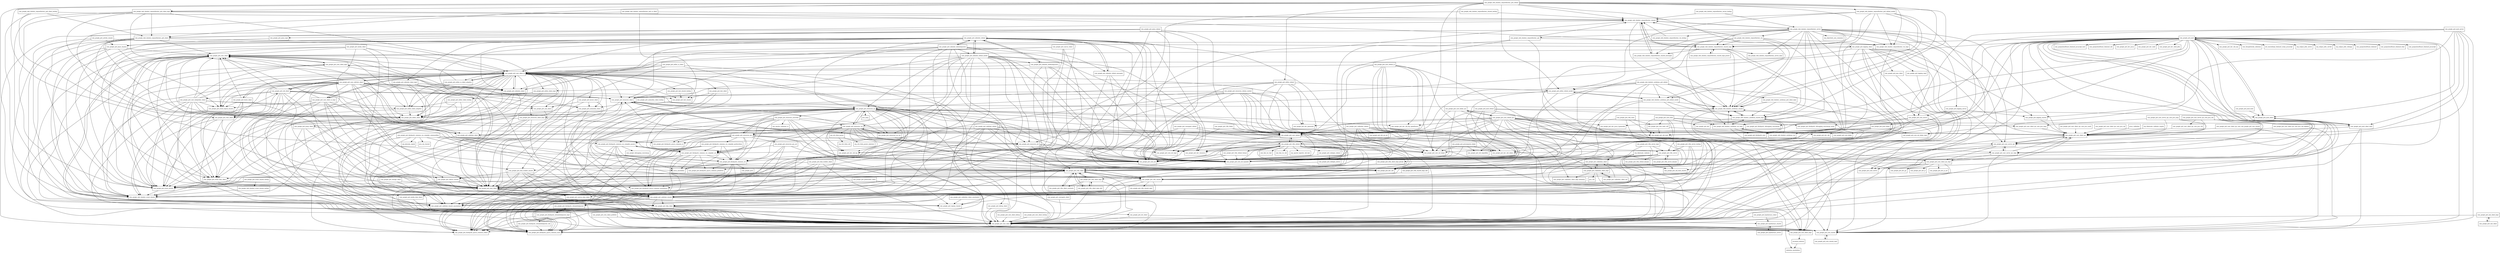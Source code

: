 digraph gwt_user_2_8_1_package_dependencies {
  node [shape = box, fontsize=10.0];
  com_google_gwt_activity_shared -> com_google_gwt_event_shared;
  com_google_gwt_activity_shared -> com_google_gwt_place_shared;
  com_google_gwt_activity_shared -> com_google_gwt_user_client_ui;
  com_google_gwt_activity_shared -> com_google_web_bindery_event_shared;
  com_google_gwt_animation_client -> com_google_gwt_core_client;
  com_google_gwt_animation_client -> com_google_gwt_core_shared;
  com_google_gwt_animation_client -> com_google_gwt_dom_client;
  com_google_gwt_animation_client -> com_google_gwt_user_client;
  com_google_gwt_animation_client_testing -> com_google_gwt_animation_client;
  com_google_gwt_animation_client_testing -> com_google_gwt_dom_client;
  com_google_gwt_aria_client -> com_google_gwt_dom_client;
  com_google_gwt_canvas_client -> com_google_gwt_canvas_dom_client;
  com_google_gwt_canvas_client -> com_google_gwt_core_client;
  com_google_gwt_canvas_client -> com_google_gwt_dom_client;
  com_google_gwt_canvas_client -> com_google_gwt_user_client;
  com_google_gwt_canvas_client -> com_google_gwt_user_client_ui;
  com_google_gwt_canvas_dom_client -> com_google_gwt_core_client;
  com_google_gwt_canvas_dom_client -> com_google_gwt_dom_client;
  com_google_gwt_cell_client -> com_google_gwt_core_client;
  com_google_gwt_cell_client -> com_google_gwt_dom_client;
  com_google_gwt_cell_client -> com_google_gwt_event_dom_client;
  com_google_gwt_cell_client -> com_google_gwt_event_logical_shared;
  com_google_gwt_cell_client -> com_google_gwt_event_shared;
  com_google_gwt_cell_client -> com_google_gwt_i18n_client;
  com_google_gwt_cell_client -> com_google_gwt_i18n_shared;
  com_google_gwt_cell_client -> com_google_gwt_resources_client;
  com_google_gwt_cell_client -> com_google_gwt_safecss_shared;
  com_google_gwt_cell_client -> com_google_gwt_safehtml_client;
  com_google_gwt_cell_client -> com_google_gwt_safehtml_shared;
  com_google_gwt_cell_client -> com_google_gwt_text_shared;
  com_google_gwt_cell_client -> com_google_gwt_user_client;
  com_google_gwt_cell_client -> com_google_gwt_user_client_ui;
  com_google_gwt_cell_client -> com_google_gwt_user_datepicker_client;
  com_google_gwt_codegen_rebind -> com_google_gwt_codegen_server;
  com_google_gwt_codegen_rebind -> com_google_gwt_core_ext;
  com_google_gwt_codegen_server -> com_google_gwt_safehtml_shared;
  com_google_gwt_core_client -> com_google_gwt_core_client_impl;
  com_google_gwt_core_client -> com_google_gwt_core_shared;
  com_google_gwt_core_client_debug -> com_google_gwt_core_client;
  com_google_gwt_core_client_impl -> com_google_gwt_core_client;
  com_google_gwt_core_client_impl -> javaemul_internal;
  com_google_gwt_core_client_prefetch -> com_google_gwt_core_client;
  com_google_gwt_core_client_prefetch -> com_google_gwt_core_client_impl;
  com_google_gwt_core_client_testing -> com_google_gwt_core_client;
  com_google_gwt_core_server -> com_google_gwt_core_shared;
  com_google_gwt_core_server -> com_google_gwt_i18n_server;
  com_google_gwt_core_server -> com_google_gwt_i18n_shared;
  com_google_gwt_core_server -> com_google_gwt_thirdparty_debugging_sourcemap;
  com_google_gwt_core_server -> com_google_gwt_thirdparty_debugging_sourcemap_proto;
  com_google_gwt_core_shared -> com_google_gwt_core_shared_impl;
  com_google_gwt_core_shared_impl -> com_google_gwt_core_shared;
  com_google_gwt_debug_client -> com_google_gwt_core_client;
  com_google_gwt_dom_builder_client -> com_google_gwt_core_client;
  com_google_gwt_dom_builder_client -> com_google_gwt_dom_builder_shared;
  com_google_gwt_dom_builder_client -> com_google_gwt_dom_client;
  com_google_gwt_dom_builder_client -> com_google_gwt_regexp_shared;
  com_google_gwt_dom_builder_client -> com_google_gwt_safehtml_shared;
  com_google_gwt_dom_builder_client -> com_google_gwt_safehtml_shared_annotations;
  com_google_gwt_dom_builder_shared -> com_google_gwt_core_shared;
  com_google_gwt_dom_builder_shared -> com_google_gwt_dom_client;
  com_google_gwt_dom_builder_shared -> com_google_gwt_regexp_shared;
  com_google_gwt_dom_builder_shared -> com_google_gwt_safecss_shared;
  com_google_gwt_dom_builder_shared -> com_google_gwt_safehtml_shared;
  com_google_gwt_dom_builder_shared -> com_google_gwt_safehtml_shared_annotations;
  com_google_gwt_dom_client -> com_google_gwt_canvas_dom_client;
  com_google_gwt_dom_client -> com_google_gwt_core_client;
  com_google_gwt_dom_client -> com_google_gwt_media_dom_client;
  com_google_gwt_dom_client -> com_google_gwt_safehtml_shared;
  com_google_gwt_dom_client -> com_google_gwt_safehtml_shared_annotations;
  com_google_gwt_editor_client -> com_google_gwt_event_shared;
  com_google_gwt_editor_client -> com_google_gwt_user_client;
  com_google_gwt_editor_client_adapters -> com_google_gwt_editor_client;
  com_google_gwt_editor_client_adapters -> com_google_gwt_user_client;
  com_google_gwt_editor_client_adapters -> com_google_gwt_view_client;
  com_google_gwt_editor_client_impl -> com_google_gwt_core_client;
  com_google_gwt_editor_client_impl -> com_google_gwt_editor_client;
  com_google_gwt_editor_client_impl -> com_google_gwt_editor_client_testing;
  com_google_gwt_editor_client_impl -> com_google_gwt_event_shared;
  com_google_gwt_editor_client_testing -> com_google_gwt_editor_client;
  com_google_gwt_editor_client_testing -> com_google_gwt_editor_client_adapters;
  com_google_gwt_editor_client_testing -> com_google_gwt_event_shared;
  com_google_gwt_editor_rebind -> com_google_gwt_core_ext;
  com_google_gwt_editor_rebind -> com_google_gwt_core_ext_typeinfo;
  com_google_gwt_editor_rebind -> com_google_gwt_dev_generator;
  com_google_gwt_editor_rebind -> com_google_gwt_dev_util;
  com_google_gwt_editor_rebind -> com_google_gwt_editor_client;
  com_google_gwt_editor_rebind -> com_google_gwt_editor_client_impl;
  com_google_gwt_editor_rebind -> com_google_gwt_editor_rebind_model;
  com_google_gwt_editor_rebind -> com_google_gwt_user_rebind;
  com_google_gwt_editor_rebind_model -> com_google_gwt_core_ext;
  com_google_gwt_editor_rebind_model -> com_google_gwt_core_ext_typeinfo;
  com_google_gwt_editor_rebind_model -> com_google_gwt_editor_client;
  com_google_gwt_editor_rebind_model -> com_google_web_bindery_autobean_gwt_rebind_model;
  com_google_gwt_editor_rebind_model -> com_google_web_bindery_autobean_shared;
  com_google_gwt_editor_ui_client -> com_google_gwt_core_client;
  com_google_gwt_editor_ui_client -> com_google_gwt_dom_client;
  com_google_gwt_editor_ui_client -> com_google_gwt_editor_client;
  com_google_gwt_editor_ui_client -> com_google_gwt_editor_ui_client_adapters;
  com_google_gwt_editor_ui_client -> com_google_gwt_uibinder_client;
  com_google_gwt_editor_ui_client -> com_google_gwt_user_client_ui;
  com_google_gwt_editor_ui_client_adapters -> com_google_gwt_editor_client;
  com_google_gwt_editor_ui_client_adapters -> com_google_gwt_editor_client_adapters;
  com_google_gwt_editor_ui_client_adapters -> com_google_gwt_user_client;
  com_google_gwt_editor_ui_client_adapters -> com_google_gwt_user_client_ui;
  com_google_gwt_event_dom_client -> com_google_gwt_core_client;
  com_google_gwt_event_dom_client -> com_google_gwt_dom_client;
  com_google_gwt_event_dom_client -> com_google_gwt_event_shared;
  com_google_gwt_event_dom_client -> com_google_web_bindery_event_shared;
  com_google_gwt_event_logical_shared -> com_google_gwt_event_shared;
  com_google_gwt_event_logical_shared -> com_google_web_bindery_event_shared;
  com_google_gwt_event_shared -> com_google_web_bindery_event_shared;
  com_google_gwt_event_shared_testing -> com_google_gwt_event_shared;
  com_google_gwt_event_shared_testing -> com_google_web_bindery_event_shared;
  com_google_gwt_event_shared_testing -> com_google_web_bindery_event_shared_testing;
  com_google_gwt_geolocation_client -> com_google_gwt_core_client;
  com_google_gwt_geolocation_client -> com_google_gwt_dom_client;
  com_google_gwt_http_client -> com_google_gwt_core_client;
  com_google_gwt_http_client -> com_google_gwt_core_shared;
  com_google_gwt_http_client -> com_google_gwt_user_client;
  com_google_gwt_http_client -> com_google_gwt_xhr_client;
  com_google_gwt_i18n_client -> com_google_gwt_core_client;
  com_google_gwt_i18n_client -> com_google_gwt_dom_client;
  com_google_gwt_i18n_client -> com_google_gwt_event_dom_client;
  com_google_gwt_i18n_client -> com_google_gwt_event_shared;
  com_google_gwt_i18n_client -> com_google_gwt_i18n_client_constants;
  com_google_gwt_i18n_client -> com_google_gwt_i18n_client_impl;
  com_google_gwt_i18n_client -> com_google_gwt_i18n_client_impl_cldr;
  com_google_gwt_i18n_client -> com_google_gwt_i18n_shared;
  com_google_gwt_i18n_client_constants -> com_google_gwt_i18n_client;
  com_google_gwt_i18n_client_impl -> com_google_gwt_core_client;
  com_google_gwt_i18n_client_impl -> com_google_gwt_i18n_client;
  com_google_gwt_i18n_client_impl -> com_google_gwt_i18n_client_constants;
  com_google_gwt_i18n_client_impl -> com_google_gwt_i18n_client_impl_cldr;
  com_google_gwt_i18n_client_impl_cldr -> com_google_gwt_core_client;
  com_google_gwt_i18n_client_impl_cldr -> com_google_gwt_i18n_client;
  com_google_gwt_i18n_client_impl_cldr -> com_google_gwt_i18n_client_impl;
  com_google_gwt_i18n_client_impl_plurals -> com_google_gwt_i18n_client;
  com_google_gwt_i18n_linker -> com_google_gwt_core_ext;
  com_google_gwt_i18n_linker -> com_google_gwt_core_ext_linker;
  com_google_gwt_i18n_linker -> com_google_gwt_user_rebind;
  com_google_gwt_i18n_rebind -> com_google_gwt_codegen_rebind;
  com_google_gwt_i18n_rebind -> com_google_gwt_codegen_server;
  com_google_gwt_i18n_rebind -> com_google_gwt_core_client;
  com_google_gwt_i18n_rebind -> com_google_gwt_core_ext;
  com_google_gwt_i18n_rebind -> com_google_gwt_core_ext_impl;
  com_google_gwt_i18n_rebind -> com_google_gwt_core_ext_linker;
  com_google_gwt_i18n_rebind -> com_google_gwt_core_ext_typeinfo;
  com_google_gwt_i18n_rebind -> com_google_gwt_dev_resource;
  com_google_gwt_i18n_rebind -> com_google_gwt_dev_util;
  com_google_gwt_i18n_rebind -> com_google_gwt_dev_util_collect;
  com_google_gwt_i18n_rebind -> com_google_gwt_dev_util_log;
  com_google_gwt_i18n_rebind -> com_google_gwt_i18n_client;
  com_google_gwt_i18n_rebind -> com_google_gwt_i18n_client_impl;
  com_google_gwt_i18n_rebind -> com_google_gwt_i18n_client_impl_plurals;
  com_google_gwt_i18n_rebind -> com_google_gwt_i18n_rebind_format;
  com_google_gwt_i18n_rebind -> com_google_gwt_i18n_server;
  com_google_gwt_i18n_rebind -> com_google_gwt_i18n_shared;
  com_google_gwt_i18n_rebind -> com_google_gwt_safehtml_shared;
  com_google_gwt_i18n_rebind -> com_google_gwt_user_rebind;
  com_google_gwt_i18n_rebind -> com_ibm_icu_text;
  com_google_gwt_i18n_rebind -> com_ibm_icu_util;
  com_google_gwt_i18n_rebind -> org_apache_tapestry_util_text;
  com_google_gwt_i18n_rebind_format -> com_google_gwt_core_ext;
  com_google_gwt_i18n_rebind_format -> com_google_gwt_core_ext_typeinfo;
  com_google_gwt_i18n_rebind_format -> com_google_gwt_i18n_client;
  com_google_gwt_i18n_rebind_format -> com_google_gwt_i18n_rebind;
  com_google_gwt_i18n_rebind_keygen -> com_google_gwt_util_tools_shared;
  com_google_gwt_i18n_server -> com_google_gwt_i18n_client;
  com_google_gwt_i18n_server -> com_google_gwt_i18n_client_impl_plurals;
  com_google_gwt_i18n_server -> com_google_gwt_i18n_rebind_keygen;
  com_google_gwt_i18n_server -> com_google_gwt_i18n_server_keygen;
  com_google_gwt_i18n_server -> com_google_gwt_i18n_shared;
  com_google_gwt_i18n_server -> com_google_gwt_safehtml_shared;
  com_google_gwt_i18n_server_impl -> com_google_gwt_i18n_server;
  com_google_gwt_i18n_server_impl -> com_google_gwt_i18n_shared;
  com_google_gwt_i18n_server_impl -> com_google_gwt_safehtml_shared;
  com_google_gwt_i18n_server_keygen -> com_google_gwt_i18n_server;
  com_google_gwt_i18n_server_keygen -> com_google_gwt_util_tools_shared;
  com_google_gwt_i18n_server_testing -> com_google_gwt_i18n_client;
  com_google_gwt_i18n_server_testing -> com_google_gwt_i18n_server;
  com_google_gwt_i18n_server_testing -> com_google_gwt_i18n_shared;
  com_google_gwt_i18n_server_testing -> com_google_gwt_safehtml_shared;
  com_google_gwt_i18n_shared -> com_google_gwt_i18n_client;
  com_google_gwt_i18n_shared -> com_google_gwt_i18n_shared_impl;
  com_google_gwt_i18n_shared -> com_google_gwt_regexp_shared;
  com_google_gwt_i18n_shared -> com_google_gwt_safehtml_shared;
  com_google_gwt_i18n_shared -> com_google_gwt_safehtml_shared_annotations;
  com_google_gwt_i18n_shared_impl_cldr -> com_google_gwt_i18n_shared;
  com_google_gwt_i18n_tools -> com_google_gwt_i18n_client;
  com_google_gwt_i18n_tools -> com_google_gwt_i18n_rebind;
  com_google_gwt_i18n_tools -> com_google_gwt_user_tools_util;
  com_google_gwt_i18n_tools -> com_google_gwt_util_tools;
  com_google_gwt_json_client -> com_google_gwt_core_client;
  com_google_gwt_jsonp_client -> com_google_gwt_core_client;
  com_google_gwt_jsonp_client -> com_google_gwt_dom_client;
  com_google_gwt_jsonp_client -> com_google_gwt_safehtml_shared_annotations;
  com_google_gwt_jsonp_client -> com_google_gwt_user_client;
  com_google_gwt_jsonp_client -> com_google_gwt_user_client_rpc;
  com_google_gwt_junit -> com_gargoylesoftware_htmlunit;
  com_google_gwt_junit -> com_gargoylesoftware_htmlunit_html;
  com_google_gwt_junit -> com_gargoylesoftware_htmlunit_javascript;
  com_google_gwt_junit -> com_gargoylesoftware_htmlunit_javascript_host;
  com_google_gwt_junit -> com_gargoylesoftware_htmlunit_util;
  com_google_gwt_junit -> com_google_gwt_core_client;
  com_google_gwt_junit -> com_google_gwt_core_ext;
  com_google_gwt_junit -> com_google_gwt_core_ext_linker_impl;
  com_google_gwt_junit -> com_google_gwt_core_ext_typeinfo;
  com_google_gwt_junit -> com_google_gwt_core_shared;
  com_google_gwt_junit -> com_google_gwt_dev;
  com_google_gwt_junit -> com_google_gwt_dev_cfg;
  com_google_gwt_junit -> com_google_gwt_dev_javac;
  com_google_gwt_junit -> com_google_gwt_dev_javac_typemodel;
  com_google_gwt_junit -> com_google_gwt_dev_jjs;
  com_google_gwt_junit -> com_google_gwt_dev_resource;
  com_google_gwt_junit -> com_google_gwt_dev_shell;
  com_google_gwt_junit -> com_google_gwt_dev_shell_jetty;
  com_google_gwt_junit -> com_google_gwt_dev_util;
  com_google_gwt_junit -> com_google_gwt_dev_util_arg;
  com_google_gwt_junit -> com_google_gwt_dev_util_collect;
  com_google_gwt_junit -> com_google_gwt_i18n_client;
  com_google_gwt_junit -> com_google_gwt_junit_client;
  com_google_gwt_junit -> com_google_gwt_junit_client_impl;
  com_google_gwt_junit -> com_google_gwt_logging_client;
  com_google_gwt_junit -> com_google_gwt_resources_client;
  com_google_gwt_junit -> com_google_gwt_safehtml_client;
  com_google_gwt_junit -> com_google_gwt_safehtml_shared;
  com_google_gwt_junit -> com_google_gwt_thirdparty_guava_common_base;
  com_google_gwt_junit -> com_google_gwt_thirdparty_guava_common_collect;
  com_google_gwt_junit -> com_google_gwt_util_tools;
  com_google_gwt_junit -> com_thoughtworks_selenium;
  com_google_gwt_junit -> net_sourceforge_htmlunit_corejs_javascript;
  com_google_gwt_junit -> org_eclipse_jetty_server;
  com_google_gwt_junit -> org_eclipse_jetty_servlet;
  com_google_gwt_junit -> org_eclipse_jetty_webapp;
  com_google_gwt_junit_client -> com_google_gwt_junit;
  com_google_gwt_junit_client -> com_google_gwt_junit_client_impl;
  com_google_gwt_junit_client_impl -> com_google_gwt_core_client;
  com_google_gwt_junit_client_impl -> com_google_gwt_core_shared;
  com_google_gwt_junit_client_impl -> com_google_gwt_junit_client;
  com_google_gwt_junit_client_impl -> com_google_gwt_user_client_rpc;
  com_google_gwt_junit_linker -> com_google_gwt_core_ext;
  com_google_gwt_junit_linker -> com_google_gwt_core_ext_linker;
  com_google_gwt_junit_linker -> com_google_gwt_core_ext_linker_impl;
  com_google_gwt_junit_linker -> com_google_gwt_core_linker;
  com_google_gwt_junit_linker -> com_google_gwt_util_tools;
  com_google_gwt_junit_rebind -> com_google_gwt_core_client;
  com_google_gwt_junit_rebind -> com_google_gwt_core_ext;
  com_google_gwt_junit_rebind -> com_google_gwt_core_ext_typeinfo;
  com_google_gwt_junit_rebind -> com_google_gwt_dev_util_collect;
  com_google_gwt_junit_rebind -> com_google_gwt_junit_client;
  com_google_gwt_junit_rebind -> com_google_gwt_junit_client_impl;
  com_google_gwt_junit_rebind -> com_google_gwt_user_rebind;
  com_google_gwt_junit_server -> com_google_gwt_core_server;
  com_google_gwt_junit_server -> com_google_gwt_core_shared;
  com_google_gwt_junit_server -> com_google_gwt_junit;
  com_google_gwt_junit_server -> com_google_gwt_junit_client;
  com_google_gwt_junit_server -> com_google_gwt_junit_client_impl;
  com_google_gwt_junit_server -> com_google_gwt_junit_linker;
  com_google_gwt_junit_server -> com_google_gwt_logging_shared;
  com_google_gwt_junit_server -> com_google_gwt_user_client_rpc;
  com_google_gwt_junit_server -> com_google_gwt_user_server_rpc;
  com_google_gwt_junit_tools -> com_google_gwt_junit_client;
  com_google_gwt_layout_client -> com_google_gwt_animation_client;
  com_google_gwt_layout_client -> com_google_gwt_aria_client;
  com_google_gwt_layout_client -> com_google_gwt_core_client;
  com_google_gwt_layout_client -> com_google_gwt_dom_client;
  com_google_gwt_logging_client -> com_google_gwt_core_client;
  com_google_gwt_logging_client -> com_google_gwt_dom_client;
  com_google_gwt_logging_client -> com_google_gwt_event_dom_client;
  com_google_gwt_logging_client -> com_google_gwt_event_shared;
  com_google_gwt_logging_client -> com_google_gwt_json_client;
  com_google_gwt_logging_client -> com_google_gwt_logging_impl;
  com_google_gwt_logging_client -> com_google_gwt_logging_shared;
  com_google_gwt_logging_client -> com_google_gwt_safehtml_shared_annotations;
  com_google_gwt_logging_client -> com_google_gwt_user_client;
  com_google_gwt_logging_client -> com_google_gwt_user_client_rpc;
  com_google_gwt_logging_client -> com_google_gwt_user_client_ui;
  com_google_gwt_logging_impl -> com_google_gwt_core_client;
  com_google_gwt_logging_server -> com_google_gwt_core_server;
  com_google_gwt_logging_server -> com_google_gwt_logging_shared;
  com_google_gwt_logging_server -> com_google_gwt_thirdparty_json;
  com_google_gwt_logging_server -> com_google_gwt_user_server_rpc;
  com_google_gwt_logging_shared -> com_google_gwt_user_client_rpc;
  com_google_gwt_media_client -> com_google_gwt_core_client;
  com_google_gwt_media_client -> com_google_gwt_dom_client;
  com_google_gwt_media_client -> com_google_gwt_event_dom_client;
  com_google_gwt_media_client -> com_google_gwt_event_shared;
  com_google_gwt_media_client -> com_google_gwt_media_dom_client;
  com_google_gwt_media_client -> com_google_gwt_user_client;
  com_google_gwt_media_client -> com_google_gwt_user_client_ui;
  com_google_gwt_media_dom_client -> com_google_gwt_core_client;
  com_google_gwt_place_impl -> com_google_gwt_place_shared;
  com_google_gwt_place_rebind -> com_google_gwt_core_client;
  com_google_gwt_place_rebind -> com_google_gwt_core_ext;
  com_google_gwt_place_rebind -> com_google_gwt_core_ext_typeinfo;
  com_google_gwt_place_rebind -> com_google_gwt_place_impl;
  com_google_gwt_place_rebind -> com_google_gwt_place_shared;
  com_google_gwt_place_rebind -> com_google_gwt_thirdparty_guava_common_collect;
  com_google_gwt_place_rebind -> com_google_gwt_user_rebind;
  com_google_gwt_place_shared -> com_google_gwt_core_shared;
  com_google_gwt_place_shared -> com_google_gwt_event_logical_shared;
  com_google_gwt_place_shared -> com_google_gwt_event_shared;
  com_google_gwt_place_shared -> com_google_gwt_user_client;
  com_google_gwt_place_shared -> com_google_web_bindery_event_shared;
  com_google_gwt_precompress_linker -> com_google_gwt_core_ext;
  com_google_gwt_precompress_linker -> com_google_gwt_core_ext_linker;
  com_google_gwt_precompress_linker -> com_google_gwt_dev_util_collect;
  com_google_gwt_precompress_linker -> com_google_gwt_util_regexfilter;
  com_google_gwt_resources_client -> com_google_gwt_core_client;
  com_google_gwt_resources_client -> com_google_gwt_resources_ext;
  com_google_gwt_resources_client -> com_google_gwt_resources_rg;
  com_google_gwt_resources_client -> com_google_gwt_safehtml_shared;
  com_google_gwt_resources_client_impl -> com_google_gwt_core_client;
  com_google_gwt_resources_client_impl -> com_google_gwt_http_client;
  com_google_gwt_resources_client_impl -> com_google_gwt_jsonp_client;
  com_google_gwt_resources_client_impl -> com_google_gwt_resources_client;
  com_google_gwt_resources_client_impl -> com_google_gwt_safehtml_shared;
  com_google_gwt_resources_client_impl -> com_google_gwt_safehtml_shared_annotations;
  com_google_gwt_resources_client_impl -> com_google_gwt_user_client_rpc;
  com_google_gwt_resources_converter -> com_google_gwt_core_ext;
  com_google_gwt_resources_converter -> com_google_gwt_dev_util;
  com_google_gwt_resources_converter -> com_google_gwt_dev_util_log;
  com_google_gwt_resources_converter -> com_google_gwt_resources_css;
  com_google_gwt_resources_converter -> com_google_gwt_resources_css_ast;
  com_google_gwt_resources_converter -> com_google_gwt_thirdparty_common_css;
  com_google_gwt_resources_converter -> com_google_gwt_thirdparty_common_css_compiler_ast;
  com_google_gwt_resources_converter -> com_google_gwt_thirdparty_guava_common_base;
  com_google_gwt_resources_converter -> com_google_gwt_thirdparty_guava_common_collect;
  com_google_gwt_resources_converter -> com_google_gwt_thirdparty_guava_common_io;
  com_google_gwt_resources_converter -> org_apache_commons_io;
  com_google_gwt_resources_css -> com_google_gwt_core_ext;
  com_google_gwt_resources_css -> com_google_gwt_core_ext_typeinfo;
  com_google_gwt_resources_css -> com_google_gwt_dev_util;
  com_google_gwt_resources_css -> com_google_gwt_dev_util_log;
  com_google_gwt_resources_css -> com_google_gwt_resources_client;
  com_google_gwt_resources_css -> com_google_gwt_resources_css_ast;
  com_google_gwt_resources_css -> com_google_gwt_resources_ext;
  com_google_gwt_resources_css -> com_google_gwt_resources_gss;
  com_google_gwt_resources_css -> com_google_gwt_resources_rg;
  com_google_gwt_resources_css -> com_google_gwt_thirdparty_common_css;
  com_google_gwt_resources_css -> com_google_gwt_thirdparty_common_css_compiler_ast;
  com_google_gwt_resources_css -> com_google_gwt_thirdparty_common_css_compiler_passes;
  com_google_gwt_resources_css -> com_google_gwt_thirdparty_guava_common_base;
  com_google_gwt_resources_css -> com_google_gwt_thirdparty_guava_common_collect;
  com_google_gwt_resources_css -> com_google_gwt_user_rebind;
  com_google_gwt_resources_css -> com_google_gwt_util_tools;
  com_google_gwt_resources_css -> org_w3c_flute_parser;
  com_google_gwt_resources_css_ast -> com_google_gwt_core_ext;
  com_google_gwt_resources_css_ast -> com_google_gwt_dev_util;
  com_google_gwt_resources_css_ast -> com_google_gwt_resources_css;
  com_google_gwt_resources_ext -> com_google_gwt_core_ext;
  com_google_gwt_resources_ext -> com_google_gwt_core_ext_impl;
  com_google_gwt_resources_ext -> com_google_gwt_core_ext_typeinfo;
  com_google_gwt_resources_ext -> com_google_gwt_dev_resource;
  com_google_gwt_resources_ext -> com_google_gwt_resources_client;
  com_google_gwt_resources_gss -> com_google_gwt_core_ext;
  com_google_gwt_resources_gss -> com_google_gwt_core_ext_typeinfo;
  com_google_gwt_resources_gss -> com_google_gwt_resources_client;
  com_google_gwt_resources_gss -> com_google_gwt_resources_ext;
  com_google_gwt_resources_gss -> com_google_gwt_resources_gss_ast;
  com_google_gwt_resources_gss -> com_google_gwt_resources_rg;
  com_google_gwt_resources_gss -> com_google_gwt_thirdparty_common_css;
  com_google_gwt_resources_gss -> com_google_gwt_thirdparty_common_css_compiler_ast;
  com_google_gwt_resources_gss -> com_google_gwt_thirdparty_common_css_compiler_gssfunctions;
  com_google_gwt_resources_gss -> com_google_gwt_thirdparty_common_css_compiler_passes;
  com_google_gwt_resources_gss -> com_google_gwt_thirdparty_guava_common_annotations;
  com_google_gwt_resources_gss -> com_google_gwt_thirdparty_guava_common_base;
  com_google_gwt_resources_gss -> com_google_gwt_thirdparty_guava_common_collect;
  com_google_gwt_resources_gss_ast -> com_google_gwt_core_ext;
  com_google_gwt_resources_gss_ast -> com_google_gwt_thirdparty_common_css;
  com_google_gwt_resources_gss_ast -> com_google_gwt_thirdparty_common_css_compiler_ast;
  com_google_gwt_resources_gss_ast -> com_google_gwt_thirdparty_guava_common_base;
  com_google_gwt_resources_gss_ast -> com_google_gwt_thirdparty_guava_common_collect;
  com_google_gwt_resources_rebind_context -> com_google_gwt_core_client;
  com_google_gwt_resources_rebind_context -> com_google_gwt_core_ext;
  com_google_gwt_resources_rebind_context -> com_google_gwt_core_ext_linker;
  com_google_gwt_resources_rebind_context -> com_google_gwt_core_ext_typeinfo;
  com_google_gwt_resources_rebind_context -> com_google_gwt_dev_generator;
  com_google_gwt_resources_rebind_context -> com_google_gwt_dev_util;
  com_google_gwt_resources_rebind_context -> com_google_gwt_resources_client;
  com_google_gwt_resources_rebind_context -> com_google_gwt_resources_ext;
  com_google_gwt_resources_rebind_context -> com_google_gwt_resources_rg;
  com_google_gwt_resources_rebind_context -> com_google_gwt_thirdparty_guava_common_io;
  com_google_gwt_resources_rebind_context -> com_google_gwt_user_rebind;
  com_google_gwt_resources_rg -> com_google_gwt_core_client;
  com_google_gwt_resources_rg -> com_google_gwt_core_ext;
  com_google_gwt_resources_rg -> com_google_gwt_core_ext_linker;
  com_google_gwt_resources_rg -> com_google_gwt_core_ext_typeinfo;
  com_google_gwt_resources_rg -> com_google_gwt_dev_util;
  com_google_gwt_resources_rg -> com_google_gwt_dev_util_collect;
  com_google_gwt_resources_rg -> com_google_gwt_dev_util_log;
  com_google_gwt_resources_rg -> com_google_gwt_dev_util_log_speedtracer;
  com_google_gwt_resources_rg -> com_google_gwt_dom_client;
  com_google_gwt_resources_rg -> com_google_gwt_i18n_client;
  com_google_gwt_resources_rg -> com_google_gwt_resources_client;
  com_google_gwt_resources_rg -> com_google_gwt_resources_client_impl;
  com_google_gwt_resources_rg -> com_google_gwt_resources_converter;
  com_google_gwt_resources_rg -> com_google_gwt_resources_css;
  com_google_gwt_resources_rg -> com_google_gwt_resources_css_ast;
  com_google_gwt_resources_rg -> com_google_gwt_resources_ext;
  com_google_gwt_resources_rg -> com_google_gwt_resources_gss;
  com_google_gwt_resources_rg -> com_google_gwt_safehtml_shared;
  com_google_gwt_resources_rg -> com_google_gwt_thirdparty_common_css;
  com_google_gwt_resources_rg -> com_google_gwt_thirdparty_common_css_compiler_ast;
  com_google_gwt_resources_rg -> com_google_gwt_thirdparty_common_css_compiler_passes;
  com_google_gwt_resources_rg -> com_google_gwt_thirdparty_guava_common_base;
  com_google_gwt_resources_rg -> com_google_gwt_thirdparty_guava_common_collect;
  com_google_gwt_resources_rg -> com_google_gwt_thirdparty_guava_common_io;
  com_google_gwt_resources_rg -> com_google_gwt_user_rebind;
  com_google_gwt_resources_rg -> com_google_gwt_util_tools;
  com_google_gwt_resources_rg -> java_lang;
  com_google_gwt_safecss_shared -> com_google_gwt_core_shared;
  com_google_gwt_safecss_shared -> com_google_gwt_dom_client;
  com_google_gwt_safecss_shared -> com_google_gwt_safehtml_shared;
  com_google_gwt_safecss_shared -> com_google_gwt_thirdparty_guava_common_annotations;
  com_google_gwt_safecss_shared -> com_google_gwt_thirdparty_guava_common_base;
  com_google_gwt_safehtml_client -> com_google_gwt_safehtml_shared;
  com_google_gwt_safehtml_rebind -> com_google_gwt_core_ext;
  com_google_gwt_safehtml_rebind -> com_google_gwt_core_ext_typeinfo;
  com_google_gwt_safehtml_rebind -> com_google_gwt_i18n_rebind;
  com_google_gwt_safehtml_rebind -> com_google_gwt_i18n_shared;
  com_google_gwt_safehtml_rebind -> com_google_gwt_safecss_shared;
  com_google_gwt_safehtml_rebind -> com_google_gwt_safehtml_client;
  com_google_gwt_safehtml_rebind -> com_google_gwt_safehtml_shared;
  com_google_gwt_safehtml_rebind -> com_google_gwt_thirdparty_guava_common_base;
  com_google_gwt_safehtml_rebind -> com_google_gwt_thirdparty_streamhtmlparser;
  com_google_gwt_safehtml_rebind -> com_google_gwt_user_rebind;
  com_google_gwt_safehtml_shared -> com_google_gwt_core_shared;
  com_google_gwt_safehtml_shared -> com_google_gwt_http_client;
  com_google_gwt_safehtml_shared -> com_google_gwt_regexp_shared;
  com_google_gwt_safehtml_shared -> com_google_gwt_safehtml_shared_annotations;
  com_google_gwt_safehtml_shared -> com_google_gwt_thirdparty_guava_common_base;
  com_google_gwt_safehtml_shared -> com_google_gwt_thirdparty_streamhtmlparser;
  com_google_gwt_storage_client -> com_google_gwt_core_client;
  com_google_gwt_storage_client -> com_google_gwt_dom_client;
  com_google_gwt_storage_client -> com_google_gwt_event_shared;
  com_google_gwt_text_client -> com_google_gwt_i18n_client;
  com_google_gwt_text_client -> com_google_gwt_i18n_shared;
  com_google_gwt_text_client -> com_google_gwt_text_shared;
  com_google_gwt_text_shared -> com_google_gwt_safehtml_shared;
  com_google_gwt_text_shared_testing -> com_google_gwt_text_shared;
  com_google_gwt_thirdparty_common_css -> com_google_gson;
  com_google_gwt_thirdparty_common_css -> com_google_gwt_thirdparty_guava_common_annotations;
  com_google_gwt_thirdparty_common_css -> com_google_gwt_thirdparty_guava_common_base;
  com_google_gwt_thirdparty_common_css -> com_google_gwt_thirdparty_guava_common_collect;
  com_google_gwt_thirdparty_common_css -> com_google_gwt_thirdparty_guava_common_primitives;
  com_google_gwt_thirdparty_common_css -> javax_annotation;
  com_google_gwt_thirdparty_common_css_compiler_ast -> com_google_gwt_thirdparty_common_css;
  com_google_gwt_thirdparty_common_css_compiler_ast -> com_google_gwt_thirdparty_common_css_compiler_passes;
  com_google_gwt_thirdparty_common_css_compiler_ast -> com_google_gwt_thirdparty_guava_common_annotations;
  com_google_gwt_thirdparty_common_css_compiler_ast -> com_google_gwt_thirdparty_guava_common_base;
  com_google_gwt_thirdparty_common_css_compiler_ast -> com_google_gwt_thirdparty_guava_common_collect;
  com_google_gwt_thirdparty_common_css_compiler_ast -> com_google_gwt_thirdparty_guava_common_primitives;
  com_google_gwt_thirdparty_common_css_compiler_ast -> javax_annotation;
  com_google_gwt_thirdparty_common_css_compiler_commandline -> com_google_gwt_thirdparty_common_css;
  com_google_gwt_thirdparty_common_css_compiler_commandline -> com_google_gwt_thirdparty_common_css_compiler_ast;
  com_google_gwt_thirdparty_common_css_compiler_commandline -> com_google_gwt_thirdparty_common_css_compiler_passes;
  com_google_gwt_thirdparty_common_css_compiler_commandline -> com_google_gwt_thirdparty_guava_common_base;
  com_google_gwt_thirdparty_common_css_compiler_commandline -> com_google_gwt_thirdparty_guava_common_collect;
  com_google_gwt_thirdparty_common_css_compiler_commandline -> com_google_gwt_thirdparty_guava_common_io;
  com_google_gwt_thirdparty_common_css_compiler_commandline -> java_nio_charset;
  com_google_gwt_thirdparty_common_css_compiler_commandline -> javax_annotation;
  com_google_gwt_thirdparty_common_css_compiler_commandline -> org_kohsuke_args4j;
  com_google_gwt_thirdparty_common_css_compiler_gssfunctions -> com_google_gwt_thirdparty_common_css;
  com_google_gwt_thirdparty_common_css_compiler_gssfunctions -> com_google_gwt_thirdparty_common_css_compiler_ast;
  com_google_gwt_thirdparty_common_css_compiler_gssfunctions -> com_google_gwt_thirdparty_guava_common_annotations;
  com_google_gwt_thirdparty_common_css_compiler_gssfunctions -> com_google_gwt_thirdparty_guava_common_base;
  com_google_gwt_thirdparty_common_css_compiler_gssfunctions -> com_google_gwt_thirdparty_guava_common_collect;
  com_google_gwt_thirdparty_common_css_compiler_gssfunctions -> javax_annotation;
  com_google_gwt_thirdparty_common_css_compiler_passes -> com_google_debugging_sourcemap;
  com_google_gwt_thirdparty_common_css_compiler_passes -> com_google_gwt_thirdparty_common_css;
  com_google_gwt_thirdparty_common_css_compiler_passes -> com_google_gwt_thirdparty_common_css_compiler_ast;
  com_google_gwt_thirdparty_common_css_compiler_passes -> com_google_gwt_thirdparty_guava_common_annotations;
  com_google_gwt_thirdparty_common_css_compiler_passes -> com_google_gwt_thirdparty_guava_common_base;
  com_google_gwt_thirdparty_common_css_compiler_passes -> com_google_gwt_thirdparty_guava_common_collect;
  com_google_gwt_thirdparty_common_css_compiler_passes -> javax_annotation;
  com_google_gwt_thirdparty_streamhtmlparser -> com_google_gwt_thirdparty_guava_common_base;
  com_google_gwt_thirdparty_streamhtmlparser -> com_google_gwt_thirdparty_streamhtmlparser_impl;
  com_google_gwt_thirdparty_streamhtmlparser_impl -> com_google_gwt_thirdparty_guava_common_base;
  com_google_gwt_thirdparty_streamhtmlparser_impl -> com_google_gwt_thirdparty_guava_common_collect;
  com_google_gwt_thirdparty_streamhtmlparser_impl -> com_google_gwt_thirdparty_streamhtmlparser;
  com_google_gwt_thirdparty_streamhtmlparser_impl -> com_google_gwt_thirdparty_streamhtmlparser_util;
  com_google_gwt_thirdparty_streamhtmlparser_util -> com_google_gwt_thirdparty_guava_common_base;
  com_google_gwt_thirdparty_streamhtmlparser_util -> com_google_gwt_thirdparty_guava_common_collect;
  com_google_gwt_touch_client -> com_google_gwt_core_client;
  com_google_gwt_touch_client -> com_google_gwt_dom_client;
  com_google_gwt_touch_client -> com_google_gwt_event_dom_client;
  com_google_gwt_touch_client -> com_google_gwt_event_logical_shared;
  com_google_gwt_touch_client -> com_google_gwt_event_shared;
  com_google_gwt_touch_client -> com_google_gwt_user_client;
  com_google_gwt_touch_client -> com_google_gwt_user_client_ui;
  com_google_gwt_typedarrays_client -> com_google_gwt_core_client;
  com_google_gwt_typedarrays_client -> com_google_gwt_typedarrays_shared;
  com_google_gwt_typedarrays_server -> com_google_gwt_typedarrays_shared;
  com_google_gwt_typedarrays_shared -> com_google_gwt_typedarrays_server;
  com_google_gwt_uibinder_attributeparsers -> com_google_gwt_core_ext;
  com_google_gwt_uibinder_attributeparsers -> com_google_gwt_core_ext_typeinfo;
  com_google_gwt_uibinder_attributeparsers -> com_google_gwt_dom_client;
  com_google_gwt_uibinder_attributeparsers -> com_google_gwt_safehtml_shared;
  com_google_gwt_uibinder_attributeparsers -> com_google_gwt_uibinder_rebind;
  com_google_gwt_uibinder_attributeparsers -> com_google_gwt_user_client_ui;
  com_google_gwt_uibinder_client -> com_google_gwt_core_client;
  com_google_gwt_uibinder_client -> com_google_gwt_dom_client;
  com_google_gwt_uibinder_client -> com_google_gwt_safehtml_shared_annotations;
  com_google_gwt_uibinder_client -> com_google_gwt_user_client;
  com_google_gwt_uibinder_client -> com_google_gwt_user_client_ui;
  com_google_gwt_uibinder_client_impl -> com_google_gwt_core_client;
  com_google_gwt_uibinder_client_impl -> com_google_gwt_dom_client;
  com_google_gwt_uibinder_client_impl -> com_google_gwt_event_dom_client;
  com_google_gwt_uibinder_client_impl -> com_google_gwt_event_shared;
  com_google_gwt_uibinder_client_impl -> com_google_gwt_safehtml_shared;
  com_google_gwt_uibinder_client_impl -> com_google_gwt_uibinder_client;
  com_google_gwt_uibinder_elementparsers -> com_google_gwt_core_ext;
  com_google_gwt_uibinder_elementparsers -> com_google_gwt_core_ext_typeinfo;
  com_google_gwt_uibinder_elementparsers -> com_google_gwt_dev_util;
  com_google_gwt_uibinder_elementparsers -> com_google_gwt_dom_client;
  com_google_gwt_uibinder_elementparsers -> com_google_gwt_i18n_client;
  com_google_gwt_uibinder_elementparsers -> com_google_gwt_resources_client;
  com_google_gwt_uibinder_elementparsers -> com_google_gwt_safehtml_shared;
  com_google_gwt_uibinder_elementparsers -> com_google_gwt_uibinder_client;
  com_google_gwt_uibinder_elementparsers -> com_google_gwt_uibinder_rebind;
  com_google_gwt_uibinder_elementparsers -> com_google_gwt_uibinder_rebind_messages;
  com_google_gwt_uibinder_elementparsers -> com_google_gwt_uibinder_rebind_model;
  com_google_gwt_uibinder_elementparsers -> com_google_gwt_user_client_ui;
  com_google_gwt_uibinder_rebind -> com_google_gwt_core_ext;
  com_google_gwt_uibinder_rebind -> com_google_gwt_core_ext_typeinfo;
  com_google_gwt_uibinder_rebind -> com_google_gwt_dev_resource;
  com_google_gwt_uibinder_rebind -> com_google_gwt_dev_util;
  com_google_gwt_uibinder_rebind -> com_google_gwt_dev_util_collect;
  com_google_gwt_uibinder_rebind -> com_google_gwt_dom_client;
  com_google_gwt_uibinder_rebind -> com_google_gwt_event_dom_client;
  com_google_gwt_uibinder_rebind -> com_google_gwt_event_shared;
  com_google_gwt_uibinder_rebind -> com_google_gwt_resources_client;
  com_google_gwt_uibinder_rebind -> com_google_gwt_resources_rg;
  com_google_gwt_uibinder_rebind -> com_google_gwt_safehtml_shared;
  com_google_gwt_uibinder_rebind -> com_google_gwt_uibinder_attributeparsers;
  com_google_gwt_uibinder_rebind -> com_google_gwt_uibinder_client;
  com_google_gwt_uibinder_rebind -> com_google_gwt_uibinder_client_impl;
  com_google_gwt_uibinder_rebind -> com_google_gwt_uibinder_elementparsers;
  com_google_gwt_uibinder_rebind -> com_google_gwt_uibinder_rebind_messages;
  com_google_gwt_uibinder_rebind -> com_google_gwt_uibinder_rebind_model;
  com_google_gwt_uibinder_rebind -> com_google_gwt_user_client_ui;
  com_google_gwt_uibinder_rebind -> com_google_web_bindery_event_shared;
  com_google_gwt_uibinder_rebind -> jsinterop_annotations;
  com_google_gwt_uibinder_rebind_messages -> com_google_gwt_core_ext;
  com_google_gwt_uibinder_rebind_messages -> com_google_gwt_core_ext_typeinfo;
  com_google_gwt_uibinder_rebind_messages -> com_google_gwt_i18n_client;
  com_google_gwt_uibinder_rebind_messages -> com_google_gwt_uibinder_rebind;
  com_google_gwt_uibinder_rebind_model -> com_google_gwt_core_ext;
  com_google_gwt_uibinder_rebind_model -> com_google_gwt_core_ext_impl;
  com_google_gwt_uibinder_rebind_model -> com_google_gwt_core_ext_typeinfo;
  com_google_gwt_uibinder_rebind_model -> com_google_gwt_dev_resource;
  com_google_gwt_uibinder_rebind_model -> com_google_gwt_dev_util;
  com_google_gwt_uibinder_rebind_model -> com_google_gwt_resources_client;
  com_google_gwt_uibinder_rebind_model -> com_google_gwt_resources_css;
  com_google_gwt_uibinder_rebind_model -> com_google_gwt_resources_css_ast;
  com_google_gwt_uibinder_rebind_model -> com_google_gwt_resources_ext;
  com_google_gwt_uibinder_rebind_model -> com_google_gwt_resources_gss;
  com_google_gwt_uibinder_rebind_model -> com_google_gwt_resources_rg;
  com_google_gwt_uibinder_rebind_model -> com_google_gwt_thirdparty_common_css;
  com_google_gwt_uibinder_rebind_model -> com_google_gwt_thirdparty_common_css_compiler_ast;
  com_google_gwt_uibinder_rebind_model -> com_google_gwt_thirdparty_guava_common_collect;
  com_google_gwt_uibinder_rebind_model -> com_google_gwt_uibinder_attributeparsers;
  com_google_gwt_uibinder_rebind_model -> com_google_gwt_uibinder_client;
  com_google_gwt_uibinder_rebind_model -> com_google_gwt_uibinder_rebind;
  com_google_gwt_user_cellview_client -> com_google_gwt_animation_client;
  com_google_gwt_user_cellview_client -> com_google_gwt_aria_client;
  com_google_gwt_user_cellview_client -> com_google_gwt_cell_client;
  com_google_gwt_user_cellview_client -> com_google_gwt_core_client;
  com_google_gwt_user_cellview_client -> com_google_gwt_dom_builder_shared;
  com_google_gwt_user_cellview_client -> com_google_gwt_dom_client;
  com_google_gwt_user_cellview_client -> com_google_gwt_editor_client;
  com_google_gwt_user_cellview_client -> com_google_gwt_editor_client_adapters;
  com_google_gwt_user_cellview_client -> com_google_gwt_event_dom_client;
  com_google_gwt_user_cellview_client -> com_google_gwt_event_logical_shared;
  com_google_gwt_user_cellview_client -> com_google_gwt_event_shared;
  com_google_gwt_user_cellview_client -> com_google_gwt_i18n_client;
  com_google_gwt_user_cellview_client -> com_google_gwt_resources_client;
  com_google_gwt_user_cellview_client -> com_google_gwt_safecss_shared;
  com_google_gwt_user_cellview_client -> com_google_gwt_safehtml_client;
  com_google_gwt_user_cellview_client -> com_google_gwt_safehtml_shared;
  com_google_gwt_user_cellview_client -> com_google_gwt_uibinder_client;
  com_google_gwt_user_cellview_client -> com_google_gwt_user_client;
  com_google_gwt_user_cellview_client -> com_google_gwt_user_client_ui;
  com_google_gwt_user_cellview_client -> com_google_gwt_user_client_ui_impl;
  com_google_gwt_user_cellview_client -> com_google_gwt_view_client;
  com_google_gwt_user_cellview_client -> com_google_web_bindery_event_shared;
  com_google_gwt_user_client -> com_google_gwt_core_client;
  com_google_gwt_user_client -> com_google_gwt_dom_client;
  com_google_gwt_user_client -> com_google_gwt_event_dom_client;
  com_google_gwt_user_client -> com_google_gwt_event_logical_shared;
  com_google_gwt_user_client -> com_google_gwt_event_shared;
  com_google_gwt_user_client -> com_google_gwt_http_client;
  com_google_gwt_user_client -> com_google_gwt_safehtml_shared_annotations;
  com_google_gwt_user_client -> com_google_gwt_user_client_impl;
  com_google_gwt_user_client -> com_google_web_bindery_event_shared;
  com_google_gwt_user_client_impl -> com_google_gwt_core_client;
  com_google_gwt_user_client_impl -> com_google_gwt_dom_client;
  com_google_gwt_user_client_impl -> com_google_gwt_resources_client;
  com_google_gwt_user_client_impl -> com_google_gwt_user_client;
  com_google_gwt_user_client_impl -> com_google_gwt_user_client_ui;
  com_google_gwt_user_client_rpc -> com_google_gwt_core_client;
  com_google_gwt_user_client_rpc -> com_google_gwt_http_client;
  com_google_gwt_user_client_rpc -> com_google_gwt_user_server_rpc;
  com_google_gwt_user_client_rpc_core_com_google_gwt_core_shared -> com_google_gwt_core_shared;
  com_google_gwt_user_client_rpc_core_com_google_gwt_core_shared -> com_google_gwt_user_client_rpc;
  com_google_gwt_user_client_rpc_core_java_lang -> com_google_gwt_user_client_rpc;
  com_google_gwt_user_client_rpc_core_java_math -> com_google_gwt_user_client_rpc;
  com_google_gwt_user_client_rpc_core_java_sql -> com_google_gwt_user_client_rpc;
  com_google_gwt_user_client_rpc_core_java_util -> com_google_gwt_user_client_rpc;
  com_google_gwt_user_client_rpc_core_java_util_logging -> com_google_gwt_core_shared;
  com_google_gwt_user_client_rpc_core_java_util_logging -> com_google_gwt_user_client_rpc;
  com_google_gwt_user_client_rpc_impl -> com_google_gwt_core_client;
  com_google_gwt_user_client_rpc_impl -> com_google_gwt_core_shared;
  com_google_gwt_user_client_rpc_impl -> com_google_gwt_dev_jjs;
  com_google_gwt_user_client_rpc_impl -> com_google_gwt_dev_js;
  com_google_gwt_user_client_rpc_impl -> com_google_gwt_dev_js_ast;
  com_google_gwt_user_client_rpc_impl -> com_google_gwt_dev_util;
  com_google_gwt_user_client_rpc_impl -> com_google_gwt_http_client;
  com_google_gwt_user_client_rpc_impl -> com_google_gwt_user_client_rpc;
  com_google_gwt_user_client_rpc_impl -> com_google_gwt_user_server;
  com_google_gwt_user_client_ui -> com_google_gwt_animation_client;
  com_google_gwt_user_client_ui -> com_google_gwt_aria_client;
  com_google_gwt_user_client_ui -> com_google_gwt_cell_client;
  com_google_gwt_user_client_ui -> com_google_gwt_core_client;
  com_google_gwt_user_client_ui -> com_google_gwt_core_shared;
  com_google_gwt_user_client_ui -> com_google_gwt_debug_client;
  com_google_gwt_user_client_ui -> com_google_gwt_dom_builder_shared;
  com_google_gwt_user_client_ui -> com_google_gwt_dom_client;
  com_google_gwt_user_client_ui -> com_google_gwt_editor_client;
  com_google_gwt_user_client_ui -> com_google_gwt_editor_client_adapters;
  com_google_gwt_user_client_ui -> com_google_gwt_editor_ui_client_adapters;
  com_google_gwt_user_client_ui -> com_google_gwt_event_dom_client;
  com_google_gwt_user_client_ui -> com_google_gwt_event_logical_shared;
  com_google_gwt_user_client_ui -> com_google_gwt_event_shared;
  com_google_gwt_user_client_ui -> com_google_gwt_i18n_client;
  com_google_gwt_user_client_ui -> com_google_gwt_i18n_shared;
  com_google_gwt_user_client_ui -> com_google_gwt_layout_client;
  com_google_gwt_user_client_ui -> com_google_gwt_resources_client;
  com_google_gwt_user_client_ui -> com_google_gwt_resources_client_impl;
  com_google_gwt_user_client_ui -> com_google_gwt_safehtml_client;
  com_google_gwt_user_client_ui -> com_google_gwt_safehtml_shared;
  com_google_gwt_user_client_ui -> com_google_gwt_safehtml_shared_annotations;
  com_google_gwt_user_client_ui -> com_google_gwt_text_client;
  com_google_gwt_user_client_ui -> com_google_gwt_text_shared;
  com_google_gwt_user_client_ui -> com_google_gwt_text_shared_testing;
  com_google_gwt_user_client_ui -> com_google_gwt_touch_client;
  com_google_gwt_user_client_ui -> com_google_gwt_uibinder_client;
  com_google_gwt_user_client_ui -> com_google_gwt_user_cellview_client;
  com_google_gwt_user_client_ui -> com_google_gwt_user_client;
  com_google_gwt_user_client_ui -> com_google_gwt_user_client_impl;
  com_google_gwt_user_client_ui -> com_google_gwt_user_client_rpc;
  com_google_gwt_user_client_ui -> com_google_gwt_user_client_ui_impl;
  com_google_gwt_user_client_ui -> com_google_gwt_view_client;
  com_google_gwt_user_client_ui -> com_google_web_bindery_event_shared;
  com_google_gwt_user_client_ui_impl -> com_google_gwt_core_client;
  com_google_gwt_user_client_ui_impl -> com_google_gwt_dom_client;
  com_google_gwt_user_client_ui_impl -> com_google_gwt_event_logical_shared;
  com_google_gwt_user_client_ui_impl -> com_google_gwt_safecss_shared;
  com_google_gwt_user_client_ui_impl -> com_google_gwt_safehtml_client;
  com_google_gwt_user_client_ui_impl -> com_google_gwt_safehtml_shared;
  com_google_gwt_user_client_ui_impl -> com_google_gwt_safehtml_shared_annotations;
  com_google_gwt_user_client_ui_impl -> com_google_gwt_user_client;
  com_google_gwt_user_client_ui_impl -> com_google_gwt_user_client_ui;
  com_google_gwt_user_datepicker_client -> com_google_gwt_aria_client;
  com_google_gwt_user_datepicker_client -> com_google_gwt_core_client;
  com_google_gwt_user_datepicker_client -> com_google_gwt_dom_client;
  com_google_gwt_user_datepicker_client -> com_google_gwt_editor_client;
  com_google_gwt_user_datepicker_client -> com_google_gwt_editor_client_adapters;
  com_google_gwt_user_datepicker_client -> com_google_gwt_event_dom_client;
  com_google_gwt_user_datepicker_client -> com_google_gwt_event_logical_shared;
  com_google_gwt_user_datepicker_client -> com_google_gwt_event_shared;
  com_google_gwt_user_datepicker_client -> com_google_gwt_i18n_client;
  com_google_gwt_user_datepicker_client -> com_google_gwt_safehtml_shared_annotations;
  com_google_gwt_user_datepicker_client -> com_google_gwt_user_client;
  com_google_gwt_user_datepicker_client -> com_google_gwt_user_client_impl;
  com_google_gwt_user_datepicker_client -> com_google_gwt_user_client_ui;
  com_google_gwt_user_linker_rpc -> com_google_gwt_core_ext;
  com_google_gwt_user_linker_rpc -> com_google_gwt_core_ext_linker;
  com_google_gwt_user_linker_rpc -> com_google_gwt_dev_jjs;
  com_google_gwt_user_linker_rpc -> com_google_gwt_dev_util;
  com_google_gwt_user_linker_rpc -> com_google_gwt_user_rebind_rpc;
  com_google_gwt_user_rebind -> com_google_gwt_core_ext;
  com_google_gwt_user_rebind -> com_google_gwt_core_ext_typeinfo;
  com_google_gwt_user_rebind -> com_google_gwt_i18n_rebind;
  com_google_gwt_user_rebind -> com_google_gwt_i18n_shared;
  com_google_gwt_user_rebind -> com_google_gwt_user_client;
  com_google_gwt_user_rebind_rpc -> com_google_gwt_core_client;
  com_google_gwt_user_rebind_rpc -> com_google_gwt_core_client_impl;
  com_google_gwt_user_rebind_rpc -> com_google_gwt_core_ext;
  com_google_gwt_user_rebind_rpc -> com_google_gwt_core_ext_linker;
  com_google_gwt_user_rebind_rpc -> com_google_gwt_core_ext_typeinfo;
  com_google_gwt_user_rebind_rpc -> com_google_gwt_dev_generator;
  com_google_gwt_user_rebind_rpc -> com_google_gwt_dev_javac_typemodel;
  com_google_gwt_user_rebind_rpc -> com_google_gwt_dev_util;
  com_google_gwt_user_rebind_rpc -> com_google_gwt_dev_util_log;
  com_google_gwt_user_rebind_rpc -> com_google_gwt_dev_util_log_speedtracer;
  com_google_gwt_user_rebind_rpc -> com_google_gwt_http_client;
  com_google_gwt_user_rebind_rpc -> com_google_gwt_user_client_rpc;
  com_google_gwt_user_rebind_rpc -> com_google_gwt_user_client_rpc_core_java_lang;
  com_google_gwt_user_rebind_rpc -> com_google_gwt_user_client_rpc_impl;
  com_google_gwt_user_rebind_rpc -> com_google_gwt_user_linker_rpc;
  com_google_gwt_user_rebind_rpc -> com_google_gwt_user_rebind;
  com_google_gwt_user_rebind_rpc -> com_google_gwt_user_server_rpc;
  com_google_gwt_user_rebind_rpc -> com_google_gwt_user_server_rpc_impl;
  com_google_gwt_user_rebind_rpc -> com_google_gwt_util_regexfilter;
  com_google_gwt_user_rebind_ui -> com_google_gwt_core_ext;
  com_google_gwt_user_rebind_ui -> com_google_gwt_core_ext_impl;
  com_google_gwt_user_rebind_ui -> com_google_gwt_core_ext_linker;
  com_google_gwt_user_rebind_ui -> com_google_gwt_core_ext_typeinfo;
  com_google_gwt_user_rebind_ui -> com_google_gwt_dev_resource;
  com_google_gwt_user_rebind_ui -> com_google_gwt_dev_util;
  com_google_gwt_user_rebind_ui -> com_google_gwt_dev_util_log_speedtracer;
  com_google_gwt_user_rebind_ui -> com_google_gwt_thirdparty_guava_common_annotations;
  com_google_gwt_user_rebind_ui -> com_google_gwt_user_client_ui;
  com_google_gwt_user_rebind_ui -> com_google_gwt_user_rebind;
  com_google_gwt_user_server_rpc -> com_google_gwt_user_client_rpc;
  com_google_gwt_user_server_rpc -> com_google_gwt_user_client_rpc_impl;
  com_google_gwt_user_server_rpc -> com_google_gwt_user_server;
  com_google_gwt_user_server_rpc -> com_google_gwt_user_server_rpc_impl;
  com_google_gwt_user_server_rpc -> com_google_gwt_util_tools_shared;
  com_google_gwt_user_server_rpc_core_java_lang -> com_google_gwt_user_client_rpc;
  com_google_gwt_user_server_rpc_core_java_lang -> com_google_gwt_user_client_rpc_core_java_lang;
  com_google_gwt_user_server_rpc_core_java_lang -> com_google_gwt_user_server_rpc;
  com_google_gwt_user_server_rpc_core_java_lang -> com_google_gwt_user_server_rpc_impl;
  com_google_gwt_user_server_rpc_core_java_util -> com_google_gwt_user_client_rpc;
  com_google_gwt_user_server_rpc_core_java_util -> com_google_gwt_user_client_rpc_core_java_util;
  com_google_gwt_user_server_rpc_core_java_util -> com_google_gwt_user_server_rpc;
  com_google_gwt_user_server_rpc_core_java_util -> com_google_gwt_user_server_rpc_impl;
  com_google_gwt_user_server_rpc_impl -> com_google_gwt_core_shared;
  com_google_gwt_user_server_rpc_impl -> com_google_gwt_user_client_rpc;
  com_google_gwt_user_server_rpc_impl -> com_google_gwt_user_client_rpc_impl;
  com_google_gwt_user_server_rpc_impl -> com_google_gwt_user_server;
  com_google_gwt_user_server_rpc_impl -> com_google_gwt_user_server_rpc;
  com_google_gwt_user_tools -> com_google_gwt_dev;
  com_google_gwt_user_tools -> com_google_gwt_dev_util;
  com_google_gwt_user_tools -> com_google_gwt_dev_util_collect;
  com_google_gwt_user_tools -> com_google_gwt_thirdparty_debugging_sourcemap;
  com_google_gwt_user_tools -> com_google_gwt_thirdparty_debugging_sourcemap_proto;
  com_google_gwt_user_tools -> com_google_gwt_user_tools_util;
  com_google_gwt_user_tools -> com_google_gwt_util_tools;
  com_google_gwt_user_tools_util -> com_google_gwt_dev_cfg;
  com_google_gwt_user_tools_util -> com_google_gwt_util_tools;
  com_google_gwt_useragent_client -> com_google_gwt_core_client;
  com_google_gwt_useragent_rebind -> com_google_gwt_core_ext;
  com_google_gwt_useragent_rebind -> com_google_gwt_core_ext_linker;
  com_google_gwt_useragent_rebind -> com_google_gwt_core_ext_typeinfo;
  com_google_gwt_useragent_rebind -> com_google_gwt_user_rebind;
  com_google_gwt_useragent_rebind -> com_google_gwt_useragent_client;
  com_google_gwt_validation_client -> com_google_gwt_core_client;
  com_google_gwt_validation_client -> com_google_gwt_i18n_client;
  com_google_gwt_validation_client -> com_google_gwt_i18n_shared;
  com_google_gwt_validation_client -> com_google_gwt_regexp_shared;
  com_google_gwt_validation_client -> com_google_gwt_validation_client_impl;
  com_google_gwt_validation_client_constraints -> com_google_gwt_regexp_shared;
  com_google_gwt_validation_client_impl -> com_google_gwt_core_client;
  com_google_gwt_validation_client_impl -> com_google_gwt_validation_client;
  com_google_gwt_validation_client_impl -> com_google_gwt_validation_client_impl_metadata;
  com_google_gwt_validation_client_impl -> com_google_gwt_validation_client_spi;
  com_google_gwt_validation_client_impl -> java_util;
  com_google_gwt_validation_client_spi -> com_google_gwt_core_client;
  com_google_gwt_validation_client_spi -> com_google_gwt_validation_client;
  com_google_gwt_validation_client_spi -> com_google_gwt_validation_client_impl;
  com_google_gwt_validation_rebind -> com_google_gwt_core_client;
  com_google_gwt_validation_rebind -> com_google_gwt_core_ext;
  com_google_gwt_validation_rebind -> com_google_gwt_core_ext_typeinfo;
  com_google_gwt_validation_rebind -> com_google_gwt_dev_jjs_ast;
  com_google_gwt_validation_rebind -> com_google_gwt_thirdparty_guava_common_base;
  com_google_gwt_validation_rebind -> com_google_gwt_thirdparty_guava_common_collect;
  com_google_gwt_validation_rebind -> com_google_gwt_thirdparty_guava_common_primitives;
  com_google_gwt_validation_rebind -> com_google_gwt_user_rebind;
  com_google_gwt_validation_rebind -> com_google_gwt_validation_client;
  com_google_gwt_validation_rebind -> com_google_gwt_validation_client_impl;
  com_google_gwt_validation_rebind -> com_google_gwt_validation_client_impl_metadata;
  com_google_gwt_view_client -> com_google_gwt_cell_client;
  com_google_gwt_view_client -> com_google_gwt_core_client;
  com_google_gwt_view_client -> com_google_gwt_dom_client;
  com_google_gwt_view_client -> com_google_gwt_event_shared;
  com_google_gwt_view_client -> com_google_web_bindery_event_shared;
  com_google_gwt_xhr_client -> com_google_gwt_core_client;
  com_google_gwt_xhr_client -> com_google_gwt_typedarrays_shared;
  com_google_gwt_xml_client -> com_google_gwt_xml_client_impl;
  com_google_gwt_xml_client_impl -> com_google_gwt_core_client;
  com_google_gwt_xml_client_impl -> com_google_gwt_xml_client;
  com_google_web_bindery_autobean_gwt_client_impl -> com_google_gwt_core_client;
  com_google_web_bindery_autobean_gwt_client_impl -> com_google_web_bindery_autobean_shared;
  com_google_web_bindery_autobean_gwt_client_impl -> com_google_web_bindery_autobean_shared_impl;
  com_google_web_bindery_autobean_gwt_rebind -> com_google_gwt_core_client;
  com_google_web_bindery_autobean_gwt_rebind -> com_google_gwt_core_client_impl;
  com_google_web_bindery_autobean_gwt_rebind -> com_google_gwt_core_ext;
  com_google_web_bindery_autobean_gwt_rebind -> com_google_gwt_core_ext_typeinfo;
  com_google_web_bindery_autobean_gwt_rebind -> com_google_gwt_editor_rebind_model;
  com_google_web_bindery_autobean_gwt_rebind -> com_google_gwt_user_rebind;
  com_google_web_bindery_autobean_gwt_rebind -> com_google_web_bindery_autobean_gwt_client_impl;
  com_google_web_bindery_autobean_gwt_rebind -> com_google_web_bindery_autobean_gwt_rebind_model;
  com_google_web_bindery_autobean_gwt_rebind -> com_google_web_bindery_autobean_shared;
  com_google_web_bindery_autobean_gwt_rebind -> com_google_web_bindery_autobean_shared_impl;
  com_google_web_bindery_autobean_gwt_rebind_model -> com_google_gwt_core_ext;
  com_google_web_bindery_autobean_gwt_rebind_model -> com_google_gwt_core_ext_typeinfo;
  com_google_web_bindery_autobean_gwt_rebind_model -> com_google_gwt_editor_rebind_model;
  com_google_web_bindery_autobean_gwt_rebind_model -> com_google_web_bindery_autobean_shared;
  com_google_web_bindery_autobean_gwt_rebind_model -> com_google_web_bindery_autobean_shared_impl;
  com_google_web_bindery_autobean_gwt_rebind_model -> com_google_web_bindery_autobean_vm_impl;
  com_google_web_bindery_autobean_shared -> com_google_gwt_core_client_impl;
  com_google_web_bindery_autobean_shared -> com_google_gwt_core_shared;
  com_google_web_bindery_autobean_shared -> com_google_web_bindery_autobean_shared_impl;
  com_google_web_bindery_autobean_shared_impl -> com_google_gwt_core_client_impl;
  com_google_web_bindery_autobean_shared_impl -> com_google_gwt_thirdparty_json;
  com_google_web_bindery_autobean_shared_impl -> com_google_web_bindery_autobean_shared;
  com_google_web_bindery_autobean_shared_impl -> com_google_web_bindery_autobean_vm_impl;
  com_google_web_bindery_autobean_vm -> com_google_web_bindery_autobean_shared;
  com_google_web_bindery_autobean_vm -> com_google_web_bindery_autobean_shared_impl;
  com_google_web_bindery_autobean_vm -> com_google_web_bindery_autobean_vm_impl;
  com_google_web_bindery_autobean_vm_impl -> com_google_gwt_core_client_impl;
  com_google_web_bindery_autobean_vm_impl -> com_google_gwt_thirdparty_json;
  com_google_web_bindery_autobean_vm_impl -> com_google_web_bindery_autobean_shared;
  com_google_web_bindery_autobean_vm_impl -> com_google_web_bindery_autobean_shared_impl;
  com_google_web_bindery_autobean_vm_impl -> com_google_web_bindery_autobean_vm;
  com_google_web_bindery_event_shared_testing -> com_google_web_bindery_event_shared;
  com_google_web_bindery_requestfactory_apt -> com_google_gwt_core_ext_typeinfo;
  com_google_web_bindery_requestfactory_apt -> com_google_gwt_core_shared;
  com_google_web_bindery_requestfactory_apt -> com_google_gwt_dev_util;
  com_google_web_bindery_requestfactory_apt -> com_google_web_bindery_requestfactory_shared;
  com_google_web_bindery_requestfactory_apt -> com_google_web_bindery_requestfactory_vm_impl;
  com_google_web_bindery_requestfactory_gwt_client -> com_google_gwt_core_client;
  com_google_web_bindery_requestfactory_gwt_client -> com_google_gwt_editor_client;
  com_google_web_bindery_requestfactory_gwt_client -> com_google_gwt_http_client;
  com_google_web_bindery_requestfactory_gwt_client -> com_google_gwt_logging_client;
  com_google_web_bindery_requestfactory_gwt_client -> com_google_gwt_user_client;
  com_google_web_bindery_requestfactory_gwt_client -> com_google_gwt_user_client_rpc;
  com_google_web_bindery_requestfactory_gwt_client -> com_google_web_bindery_event_shared;
  com_google_web_bindery_requestfactory_gwt_client -> com_google_web_bindery_requestfactory_shared;
  com_google_web_bindery_requestfactory_gwt_client -> com_google_web_bindery_requestfactory_shared_impl;
  com_google_web_bindery_requestfactory_gwt_client_impl -> com_google_gwt_editor_client;
  com_google_web_bindery_requestfactory_gwt_client_impl -> com_google_gwt_editor_client_impl;
  com_google_web_bindery_requestfactory_gwt_client_impl -> com_google_gwt_event_shared;
  com_google_web_bindery_requestfactory_gwt_client_impl -> com_google_web_bindery_autobean_shared;
  com_google_web_bindery_requestfactory_gwt_client_impl -> com_google_web_bindery_event_shared;
  com_google_web_bindery_requestfactory_gwt_client_impl -> com_google_web_bindery_requestfactory_gwt_client;
  com_google_web_bindery_requestfactory_gwt_client_impl -> com_google_web_bindery_requestfactory_shared;
  com_google_web_bindery_requestfactory_gwt_client_impl -> com_google_web_bindery_requestfactory_shared_impl;
  com_google_web_bindery_requestfactory_gwt_client_testing -> com_google_gwt_editor_client;
  com_google_web_bindery_requestfactory_gwt_client_testing -> com_google_web_bindery_event_shared;
  com_google_web_bindery_requestfactory_gwt_client_testing -> com_google_web_bindery_requestfactory_gwt_client;
  com_google_web_bindery_requestfactory_gwt_client_testing -> com_google_web_bindery_requestfactory_shared;
  com_google_web_bindery_requestfactory_gwt_rebind -> com_google_gwt_core_client;
  com_google_web_bindery_requestfactory_gwt_rebind -> com_google_gwt_core_ext;
  com_google_web_bindery_requestfactory_gwt_rebind -> com_google_gwt_core_ext_typeinfo;
  com_google_web_bindery_requestfactory_gwt_rebind -> com_google_gwt_editor_rebind;
  com_google_web_bindery_requestfactory_gwt_rebind -> com_google_gwt_editor_rebind_model;
  com_google_web_bindery_requestfactory_gwt_rebind -> com_google_gwt_user_rebind;
  com_google_web_bindery_requestfactory_gwt_rebind -> com_google_web_bindery_autobean_gwt_rebind_model;
  com_google_web_bindery_requestfactory_gwt_rebind -> com_google_web_bindery_autobean_shared;
  com_google_web_bindery_requestfactory_gwt_rebind -> com_google_web_bindery_autobean_shared_impl;
  com_google_web_bindery_requestfactory_gwt_rebind -> com_google_web_bindery_requestfactory_gwt_client;
  com_google_web_bindery_requestfactory_gwt_rebind -> com_google_web_bindery_requestfactory_gwt_client_impl;
  com_google_web_bindery_requestfactory_gwt_rebind -> com_google_web_bindery_requestfactory_gwt_rebind_model;
  com_google_web_bindery_requestfactory_gwt_rebind -> com_google_web_bindery_requestfactory_shared;
  com_google_web_bindery_requestfactory_gwt_rebind -> com_google_web_bindery_requestfactory_shared_impl;
  com_google_web_bindery_requestfactory_gwt_rebind -> com_google_web_bindery_requestfactory_vm_impl;
  com_google_web_bindery_requestfactory_gwt_rebind_model -> com_google_gwt_core_ext;
  com_google_web_bindery_requestfactory_gwt_rebind_model -> com_google_gwt_core_ext_typeinfo;
  com_google_web_bindery_requestfactory_gwt_rebind_model -> com_google_gwt_editor_rebind_model;
  com_google_web_bindery_requestfactory_gwt_rebind_model -> com_google_web_bindery_autobean_gwt_rebind_model;
  com_google_web_bindery_requestfactory_gwt_rebind_model -> com_google_web_bindery_autobean_shared;
  com_google_web_bindery_requestfactory_gwt_rebind_model -> com_google_web_bindery_requestfactory_shared;
  com_google_web_bindery_requestfactory_gwt_rebind_model -> com_google_web_bindery_requestfactory_shared_impl;
  com_google_web_bindery_requestfactory_gwt_rebind_model -> com_google_web_bindery_requestfactory_vm_impl;
  com_google_web_bindery_requestfactory_gwt_ui_client -> com_google_gwt_text_shared;
  com_google_web_bindery_requestfactory_gwt_ui_client -> com_google_gwt_view_client;
  com_google_web_bindery_requestfactory_gwt_ui_client -> com_google_web_bindery_requestfactory_shared;
  com_google_web_bindery_requestfactory_server -> com_google_gwt_core_server;
  com_google_web_bindery_requestfactory_server -> com_google_gwt_dev_util;
  com_google_web_bindery_requestfactory_server -> com_google_gwt_logging_server;
  com_google_web_bindery_requestfactory_server -> com_google_gwt_user_client_rpc;
  com_google_web_bindery_requestfactory_server -> com_google_gwt_user_server;
  com_google_web_bindery_requestfactory_server -> com_google_gwt_user_server_rpc;
  com_google_web_bindery_requestfactory_server -> com_google_web_bindery_autobean_shared;
  com_google_web_bindery_requestfactory_server -> com_google_web_bindery_autobean_shared_impl;
  com_google_web_bindery_requestfactory_server -> com_google_web_bindery_autobean_vm;
  com_google_web_bindery_requestfactory_server -> com_google_web_bindery_autobean_vm_impl;
  com_google_web_bindery_requestfactory_server -> com_google_web_bindery_event_shared;
  com_google_web_bindery_requestfactory_server -> com_google_web_bindery_requestfactory_apt;
  com_google_web_bindery_requestfactory_server -> com_google_web_bindery_requestfactory_gwt_client;
  com_google_web_bindery_requestfactory_server -> com_google_web_bindery_requestfactory_server_impl;
  com_google_web_bindery_requestfactory_server -> com_google_web_bindery_requestfactory_shared;
  com_google_web_bindery_requestfactory_server -> com_google_web_bindery_requestfactory_shared_impl;
  com_google_web_bindery_requestfactory_server -> com_google_web_bindery_requestfactory_shared_messages;
  com_google_web_bindery_requestfactory_server -> com_google_web_bindery_requestfactory_vm;
  com_google_web_bindery_requestfactory_server -> com_google_web_bindery_requestfactory_vm_impl;
  com_google_web_bindery_requestfactory_server -> com_google_web_bindery_requestfactory_vm_testing;
  com_google_web_bindery_requestfactory_server -> org_objectweb_asm_commons;
  com_google_web_bindery_requestfactory_server_testing -> com_google_web_bindery_requestfactory_server;
  com_google_web_bindery_requestfactory_server_testing -> com_google_web_bindery_requestfactory_shared;
  com_google_web_bindery_requestfactory_shared -> com_google_web_bindery_autobean_shared;
  com_google_web_bindery_requestfactory_shared -> com_google_web_bindery_event_shared;
  com_google_web_bindery_requestfactory_shared -> com_google_web_bindery_requestfactory_server;
  com_google_web_bindery_requestfactory_shared -> com_google_web_bindery_requestfactory_shared_impl;
  com_google_web_bindery_requestfactory_shared -> com_google_web_bindery_requestfactory_shared_messages;
  com_google_web_bindery_requestfactory_shared_impl -> com_google_web_bindery_autobean_shared;
  com_google_web_bindery_requestfactory_shared_impl -> com_google_web_bindery_autobean_shared_impl;
  com_google_web_bindery_requestfactory_shared_impl -> com_google_web_bindery_autobean_vm;
  com_google_web_bindery_requestfactory_shared_impl -> com_google_web_bindery_event_shared;
  com_google_web_bindery_requestfactory_shared_impl -> com_google_web_bindery_requestfactory_server_impl;
  com_google_web_bindery_requestfactory_shared_impl -> com_google_web_bindery_requestfactory_shared;
  com_google_web_bindery_requestfactory_shared_impl -> com_google_web_bindery_requestfactory_shared_impl_posers;
  com_google_web_bindery_requestfactory_shared_impl -> com_google_web_bindery_requestfactory_shared_messages;
  com_google_web_bindery_requestfactory_shared_impl_posers -> com_google_web_bindery_requestfactory_shared_impl;
  com_google_web_bindery_requestfactory_shared_messages -> com_google_web_bindery_autobean_shared;
  com_google_web_bindery_requestfactory_shared_messages -> com_google_web_bindery_requestfactory_shared;
  com_google_web_bindery_requestfactory_shared_testing -> com_google_web_bindery_event_shared;
  com_google_web_bindery_requestfactory_shared_testing -> com_google_web_bindery_requestfactory_shared;
  com_google_web_bindery_requestfactory_vm -> com_google_web_bindery_autobean_shared;
  com_google_web_bindery_requestfactory_vm -> com_google_web_bindery_autobean_vm;
  com_google_web_bindery_requestfactory_vm -> com_google_web_bindery_autobean_vm_impl;
  com_google_web_bindery_requestfactory_vm -> com_google_web_bindery_event_shared;
  com_google_web_bindery_requestfactory_vm -> com_google_web_bindery_requestfactory_shared;
  com_google_web_bindery_requestfactory_vm -> com_google_web_bindery_requestfactory_shared_impl;
  com_google_web_bindery_requestfactory_vm -> com_google_web_bindery_requestfactory_vm_impl;
  com_google_web_bindery_requestfactory_vm_impl -> com_google_gwt_dev_util;
  com_google_web_bindery_requestfactory_vm_impl -> com_google_gwt_user_server;
  com_google_web_bindery_requestfactory_vm_testing -> com_google_web_bindery_requestfactory_shared;
  javaemul_internal -> jsinterop_annotations;
  javax_validation -> com_google_gwt_user_client_rpc;
  org_hibernate_validator -> com_google_gwt_core_client;
  org_hibernate_validator -> com_google_gwt_i18n_client;
  org_hibernate_validator -> com_google_gwt_validation_client;
  org_hibernate_validator_engine -> com_google_gwt_user_client_rpc;
  org_w3c_flute_parser -> org_w3c_flute_parser_selectors;
  org_w3c_flute_parser -> org_w3c_flute_util;
}
